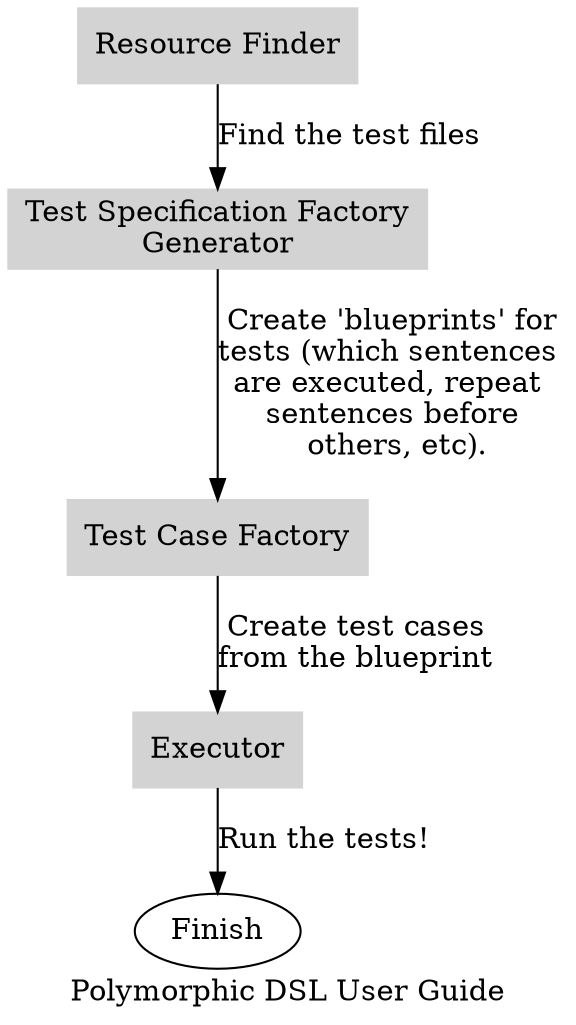 # The parts of PDSL a user can customize
digraph user_guide {
  graph[label="Polymorphic DSL User Guide"]
  subgraph components {
      node [shape=box color=lightgray style=filled]
      "Resource Finder"
      "Test Specification Factory\nGenerator"
      "Test Case Factory"
      Executor

  }

 "Resource Finder" -> "Test Specification Factory\nGenerator" [label="Find the test files"]
 "Test Specification Factory\nGenerator" -> "Test Case Factory" [label="Create 'blueprints' for\ntests (which sentences \nare executed, repeat \nsentences before\n others, etc)."]
 "Test Case Factory" -> Executor [label="Create test cases\nfrom the blueprint"]
 Executor -> Finish [label="Run the tests!"]

}
